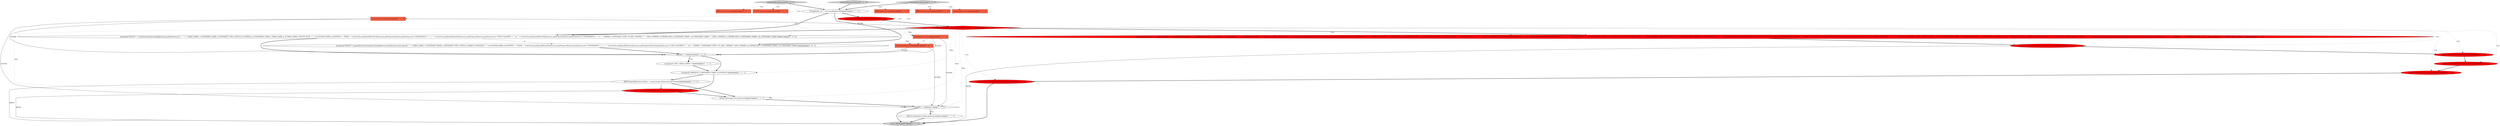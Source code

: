 digraph {
26 [style = filled, label = "JDBCSession session@@@2@@@['0', '0', '1']", fillcolor = tomato, shape = box image = "AAA0AAABBB3BBB"];
21 [style = filled, label = "JDBCPreparedStatement dbStat@@@4@@@['0', '1', '0']", fillcolor = red, shape = ellipse image = "AAA1AAABBB2BBB"];
12 [style = filled, label = "StringBuilder sql = new StringBuilder(500)@@@3@@@['1', '1', '1']", fillcolor = white, shape = ellipse image = "AAA0AAABBB1BBB"];
18 [style = filled, label = "JDBCSession session@@@2@@@['0', '1', '0']", fillcolor = tomato, shape = box image = "AAA0AAABBB2BBB"];
10 [style = filled, label = "sql.append(\"ORDER BY c.CONSTRAINT_NAME,col.POSITION\")@@@8@@@['1', '1', '1']", fillcolor = white, shape = ellipse image = "AAA0AAABBB1BBB"];
9 [style = filled, label = "forTable != null@@@5@@@['1', '1', '1']", fillcolor = white, shape = diamond image = "AAA0AAABBB1BBB"];
23 [style = filled, label = "dbStat.setString(3,this.getName())@@@10@@@['0', '1', '0']", fillcolor = red, shape = ellipse image = "AAA1AAABBB2BBB"];
29 [style = filled, label = "OracleSchema owner@@@2@@@['0', '0', '1']", fillcolor = tomato, shape = box image = "AAA0AAABBB3BBB"];
1 [style = filled, label = "prepareObjectsStatement['1', '0', '0']", fillcolor = lightgray, shape = diamond image = "AAA0AAABBB1BBB"];
6 [style = filled, label = "JDBCPreparedStatement dbStat = session.prepareStatement(sql.toString())@@@9@@@['1', '0', '1']", fillcolor = white, shape = ellipse image = "AAA0AAABBB1BBB"];
4 [style = filled, label = "sql.append(\" AND c.TABLE_NAME=?\")@@@6@@@['1', '1', '1']", fillcolor = white, shape = ellipse image = "AAA0AAABBB1BBB"];
28 [style = filled, label = "sql.append(\"SELECT \").append(OracleUtils.getSysCatalogHint(owner.getDataSource())).append(\"\" + \"c.TABLE_NAME, c.CONSTRAINT_NAME,c.CONSTRAINT_TYPE,c.STATUS,c.SEARCH_CONDITION,\" + \"col.COLUMN_NAME,col.POSITION\" + \"FROM \" + OracleUtils.getAdminAllViewPrefix(session.getProgressMonitor(),getDataSource(),\"CONSTRAINTS\") + \" c, \" + OracleUtils.getAdminAllViewPrefix(session.getProgressMonitor(),getDataSource(),\"CONS_COLUMNS\") + \" col\" + \"WHERE c.CONSTRAINT_TYPE<>'R' AND c.OWNER=? AND c.OWNER=col.OWNER AND c.CONSTRAINT_NAME=col.CONSTRAINT_NAME\")@@@4@@@['0', '0', '1']", fillcolor = white, shape = ellipse image = "AAA0AAABBB3BBB"];
11 [style = filled, label = "JDBCSession session@@@2@@@['1', '0', '0']", fillcolor = tomato, shape = box image = "AAA0AAABBB1BBB"];
13 [style = filled, label = "OracleSchema owner@@@2@@@['1', '1', '0']", fillcolor = tomato, shape = box image = "AAA0AAABBB1BBB"];
20 [style = filled, label = "dbStat = session.prepareStatement(sql.toString())@@@7@@@['0', '1', '0']", fillcolor = red, shape = ellipse image = "AAA1AAABBB2BBB"];
30 [style = filled, label = "OracleTableBase forTable@@@2@@@['0', '0', '1']", fillcolor = tomato, shape = box image = "AAA0AAABBB3BBB"];
0 [style = filled, label = "return dbStat@@@14@@@['1', '1', '1']", fillcolor = lightgray, shape = ellipse image = "AAA0AAABBB1BBB"];
8 [style = filled, label = "forTable != null@@@11@@@['1', '1', '1']", fillcolor = white, shape = diamond image = "AAA0AAABBB1BBB"];
27 [style = filled, label = "prepareObjectsStatement['0', '0', '1']", fillcolor = lightgray, shape = diamond image = "AAA0AAABBB3BBB"];
17 [style = filled, label = "dbStat.setString(1,this.getName())@@@8@@@['0', '1', '0']", fillcolor = red, shape = ellipse image = "AAA1AAABBB2BBB"];
2 [style = filled, label = "OracleSchema owner@@@2@@@['1', '0', '0']", fillcolor = tomato, shape = box image = "AAA0AAABBB1BBB"];
14 [style = filled, label = "dbStat.setString(4,forTable.getName())@@@11@@@['0', '1', '0']", fillcolor = red, shape = ellipse image = "AAA1AAABBB2BBB"];
24 [style = filled, label = "owner.getDataSource().isAtLeastV10() && forTable != null@@@5@@@['0', '1', '0']", fillcolor = red, shape = diamond image = "AAA1AAABBB2BBB"];
19 [style = filled, label = "prepareObjectsStatement['0', '1', '0']", fillcolor = lightgray, shape = diamond image = "AAA0AAABBB2BBB"];
7 [style = filled, label = "dbStat.setString(1,this.getName())@@@10@@@['1', '1', '1']", fillcolor = white, shape = ellipse image = "AAA0AAABBB1BBB"];
16 [style = filled, label = "dbStat = session.prepareStatement(sql.toString())@@@19@@@['0', '1', '0']", fillcolor = red, shape = ellipse image = "AAA1AAABBB2BBB"];
25 [style = filled, label = "dbStat.setString(2,forTable.getName())@@@9@@@['0', '1', '0']", fillcolor = red, shape = ellipse image = "AAA1AAABBB2BBB"];
3 [style = filled, label = "sql.append(\"SELECT \" + OracleUtils.getSysCatalogHint(owner.getDataSource()) + \" \" + \"c.TABLE_NAME, c.CONSTRAINT_NAME,c.CONSTRAINT_TYPE,c.STATUS,c.R_OWNER,c.R_CONSTRAINT_NAME,rc.TABLE_NAME as R_TABLE_NAME,c.DELETE_RULE, \" + \"col.COLUMN_NAME,col.POSITION\" + \"FROM \" + OracleUtils.getAdminAllViewPrefix(session.getProgressMonitor(),getDataSource(),\"CONSTRAINTS\") + \" c, \" + OracleUtils.getAdminAllViewPrefix(session.getProgressMonitor(),getDataSource(),\"CONS_COLUMNS\") + \" col, \" + OracleUtils.getAdminAllViewPrefix(session.getProgressMonitor(),getDataSource(),\"CONSTRAINTS\") + \" rc\" + \"WHERE c.CONSTRAINT_TYPE='R' AND c.OWNER=?\" + \"AND c.OWNER=col.OWNER AND c.CONSTRAINT_NAME=col.CONSTRAINT_NAME\" + \"AND rc.OWNER=c.r_OWNER AND rc.CONSTRAINT_NAME=c.R_CONSTRAINT_NAME\")@@@14@@@['1', '1', '0']", fillcolor = white, shape = ellipse image = "AAA0AAABBB1BBB"];
5 [style = filled, label = "dbStat.setString(2,forTable.getName())@@@12@@@['1', '1', '1']", fillcolor = white, shape = ellipse image = "AAA0AAABBB1BBB"];
22 [style = filled, label = "OracleTable forTable@@@2@@@['0', '1', '0']", fillcolor = tomato, shape = box image = "AAA0AAABBB2BBB"];
15 [style = filled, label = "sql.append(\"SELECT \" + \" c.TABLE_NAME,\" + \" c.CONSTRAINT_NAME,\" + \" c.CONSTRAINT_TYPE,\" + \" c.STATUS,\" + \" c.R_OWNER,\" + \" c.R_CONSTRAINT_NAME,\" + \" (SELECT rc.TABLE_NAME FROM \" + OracleUtils.getAdminAllViewPrefix(session.getProgressMonitor(),getDataSource(),\"CONSTRAINTS\") + \" rc WHERE rc.OWNER = c.r_OWNER AND rc.CONSTRAINT_NAME = c.R_CONSTRAINT_NAME) AS R_TABLE_NAME,\" + \" c.DELETE_RULE,\" + \" (\" + \" SELECT LTRIM(MAX(SYS_CONNECT_BY_PATH(cname || ':' || p,',')) KEEP (DENSE_RANK LAST ORDER BY curr),',') \" + \" FROM (SELECT \" + \" col.CONSTRAINT_NAME cn,col.POSITION p,col.COLUMN_NAME cname,\" + \" ROW_NUMBER() OVER (PARTITION BY col.CONSTRAINT_NAME ORDER BY col.POSITION) AS curr,\" + \" ROW_NUMBER() OVER (PARTITION BY col.CONSTRAINT_NAME ORDER BY col.POSITION) -1 AS prev\" + \" FROM \" + OracleUtils.getAdminAllViewPrefix(session.getProgressMonitor(),getDataSource(),\"CONS_COLUMNS\") + \" col \" + \" WHERE col.OWNER =? AND col.TABLE_NAME = ? AND col.CONSTRAINT_NAME = c.CONSTRAINT_NAME \" + \" ) GROUP BY cn CONNECT BY prev = PRIOR curr AND cn = PRIOR cn START WITH curr = 1 \" + \" ) COLUMN_NAMES_NUMS\" + \"FROM\" + \" \" + OracleUtils.getAdminAllViewPrefix(session.getProgressMonitor(),getDataSource(),\"CONSTRAINTS\") + \" c\" + \"WHERE\" + \" c.CONSTRAINT_TYPE = 'R'\" + \" AND c.OWNER = ?\" + \" AND c.TABLE_NAME = ?\")@@@6@@@['0', '1', '0']", fillcolor = red, shape = ellipse image = "AAA1AAABBB2BBB"];
4->10 [style = bold, label=""];
17->25 [style = bold, label=""];
20->17 [style = bold, label=""];
3->28 [style = dashed, label="0"];
12->28 [style = bold, label=""];
24->14 [style = dotted, label="true"];
27->12 [style = bold, label=""];
19->12 [style = bold, label=""];
24->25 [style = dotted, label="true"];
12->21 [style = bold, label=""];
25->23 [style = bold, label=""];
27->26 [style = dotted, label="true"];
9->4 [style = bold, label=""];
22->8 [style = solid, label="forTable"];
1->11 [style = dotted, label="true"];
24->17 [style = dotted, label="true"];
24->9 [style = dotted, label="false"];
16->7 [style = bold, label=""];
19->18 [style = dotted, label="true"];
28->9 [style = bold, label=""];
22->9 [style = solid, label="forTable"];
21->24 [style = bold, label=""];
13->8 [style = solid, label="forTable"];
19->13 [style = dotted, label="true"];
9->10 [style = bold, label=""];
24->7 [style = dotted, label="false"];
24->3 [style = dotted, label="false"];
7->8 [style = bold, label=""];
10->6 [style = bold, label=""];
23->14 [style = bold, label=""];
8->0 [style = bold, label=""];
3->9 [style = bold, label=""];
1->13 [style = dotted, label="true"];
6->0 [style = solid, label="dbStat"];
27->30 [style = dotted, label="true"];
22->24 [style = solid, label="forTable"];
6->16 [style = dashed, label="0"];
24->23 [style = dotted, label="true"];
16->0 [style = solid, label="dbStat"];
8->5 [style = bold, label=""];
5->0 [style = bold, label=""];
14->0 [style = bold, label=""];
10->16 [style = bold, label=""];
8->5 [style = dotted, label="true"];
27->29 [style = dotted, label="true"];
15->20 [style = bold, label=""];
24->20 [style = dotted, label="true"];
24->15 [style = dotted, label="true"];
19->22 [style = dotted, label="true"];
1->12 [style = bold, label=""];
13->9 [style = solid, label="forTable"];
30->9 [style = solid, label="forTable"];
9->4 [style = dotted, label="true"];
24->10 [style = dotted, label="false"];
30->8 [style = solid, label="forTable"];
12->3 [style = bold, label=""];
6->7 [style = bold, label=""];
1->2 [style = dotted, label="true"];
24->16 [style = dotted, label="false"];
20->0 [style = solid, label="dbStat"];
24->3 [style = bold, label=""];
13->30 [style = dashed, label="0"];
24->8 [style = dotted, label="false"];
24->15 [style = bold, label=""];
}
